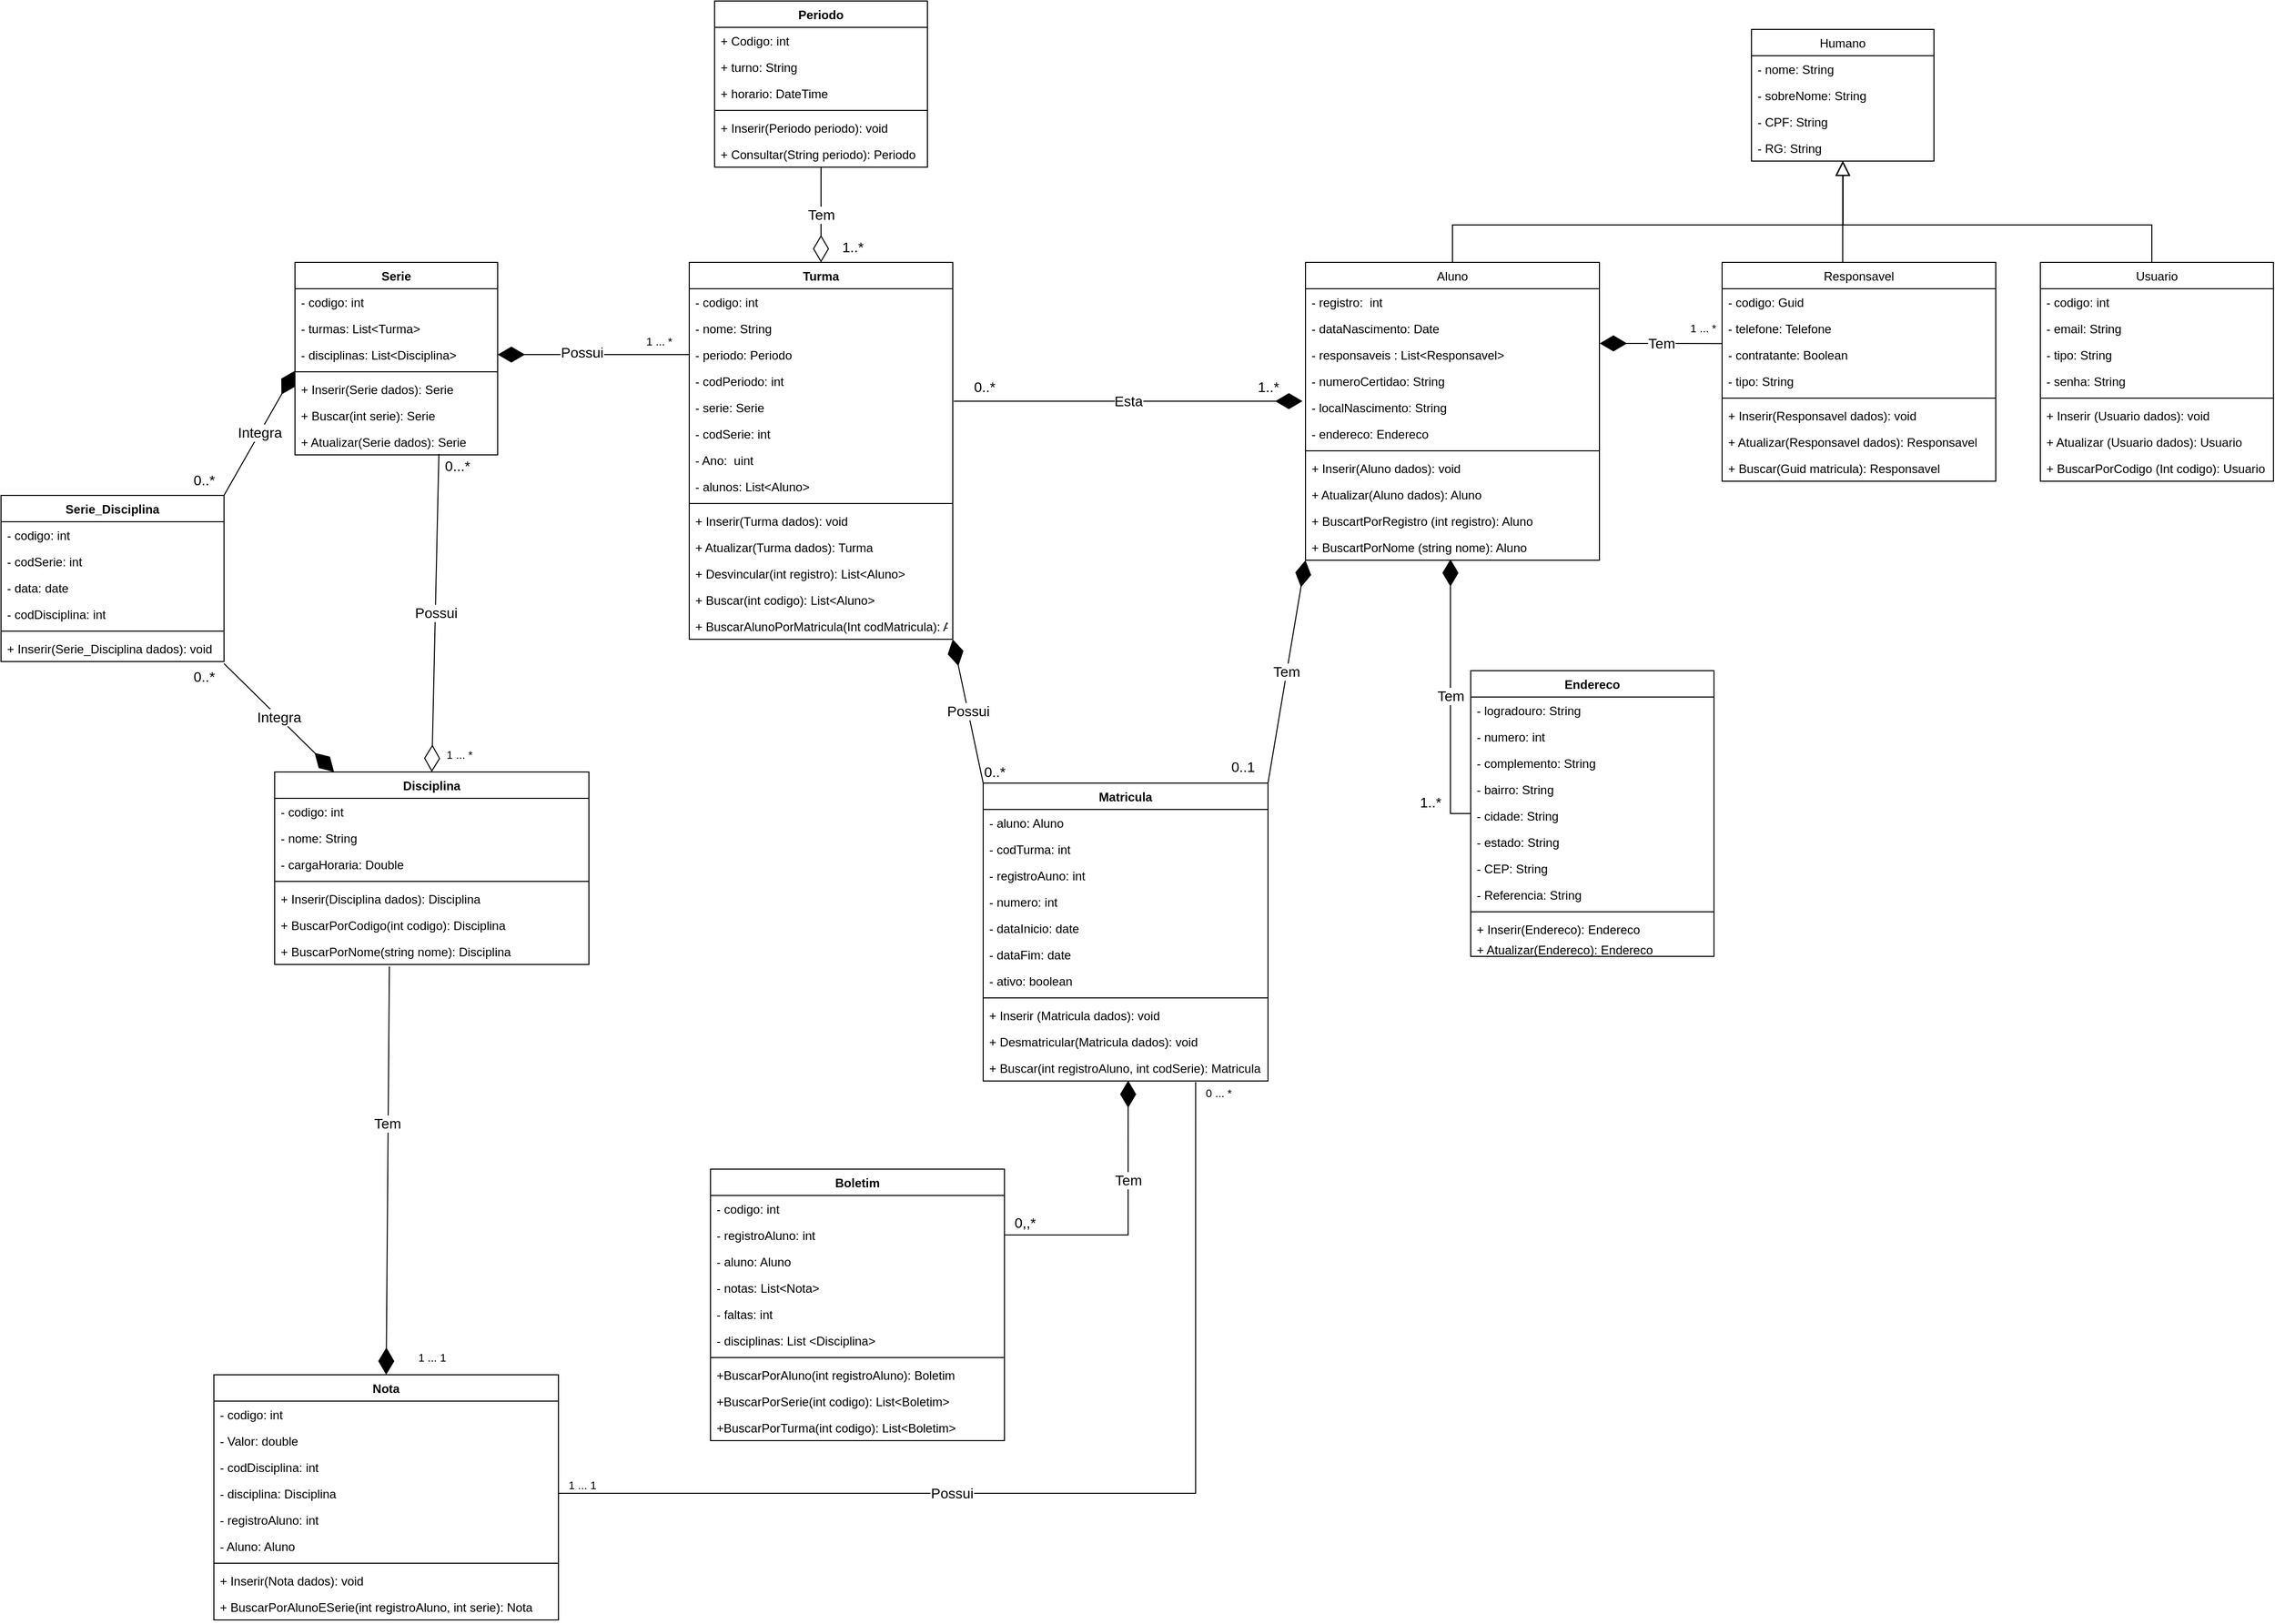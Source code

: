 <mxfile version="20.3.7" type="device"><diagram id="iAGap1rDJ2DINEUSH0aM" name="Página-1"><mxGraphModel dx="1102" dy="600" grid="1" gridSize="10" guides="1" tooltips="1" connect="1" arrows="1" fold="1" page="1" pageScale="1" pageWidth="2336" pageHeight="1654" math="0" shadow="0"><root><mxCell id="0"/><mxCell id="1" parent="0"/><mxCell id="8c27EUc509oaUh3fl_Q9-370" value="Humano" style="swimlane;fontStyle=0;childLayout=stackLayout;horizontal=1;startSize=26;fillColor=none;horizontalStack=0;resizeParent=1;resizeParentMax=0;resizeLast=0;collapsible=1;marginBottom=0;" parent="1" vertex="1"><mxGeometry x="1737" y="367" width="180" height="130" as="geometry"/></mxCell><mxCell id="8c27EUc509oaUh3fl_Q9-371" value="- nome: String" style="text;strokeColor=none;fillColor=none;align=left;verticalAlign=top;spacingLeft=4;spacingRight=4;overflow=hidden;rotatable=0;points=[[0,0.5],[1,0.5]];portConstraint=eastwest;" parent="8c27EUc509oaUh3fl_Q9-370" vertex="1"><mxGeometry y="26" width="180" height="26" as="geometry"/></mxCell><mxCell id="8c27EUc509oaUh3fl_Q9-372" value="- sobreNome: String" style="text;strokeColor=none;fillColor=none;align=left;verticalAlign=top;spacingLeft=4;spacingRight=4;overflow=hidden;rotatable=0;points=[[0,0.5],[1,0.5]];portConstraint=eastwest;" parent="8c27EUc509oaUh3fl_Q9-370" vertex="1"><mxGeometry y="52" width="180" height="26" as="geometry"/></mxCell><mxCell id="8c27EUc509oaUh3fl_Q9-373" value="- CPF: String&#xA;" style="text;strokeColor=none;fillColor=none;align=left;verticalAlign=top;spacingLeft=4;spacingRight=4;overflow=hidden;rotatable=0;points=[[0,0.5],[1,0.5]];portConstraint=eastwest;" parent="8c27EUc509oaUh3fl_Q9-370" vertex="1"><mxGeometry y="78" width="180" height="26" as="geometry"/></mxCell><mxCell id="8c27EUc509oaUh3fl_Q9-374" value="- RG: String" style="text;strokeColor=none;fillColor=none;align=left;verticalAlign=top;spacingLeft=4;spacingRight=4;overflow=hidden;rotatable=0;points=[[0,0.5],[1,0.5]];portConstraint=eastwest;" parent="8c27EUc509oaUh3fl_Q9-370" vertex="1"><mxGeometry y="104" width="180" height="26" as="geometry"/></mxCell><mxCell id="8c27EUc509oaUh3fl_Q9-375" style="edgeStyle=orthogonalEdgeStyle;rounded=0;orthogonalLoop=1;jettySize=auto;html=1;exitX=0.5;exitY=0;exitDx=0;exitDy=0;entryX=0.502;entryY=1;entryDx=0;entryDy=0;entryPerimeter=0;endArrow=block;endFill=0;endSize=12;" parent="1" source="8c27EUc509oaUh3fl_Q9-376" target="8c27EUc509oaUh3fl_Q9-374" edge="1"><mxGeometry relative="1" as="geometry"><Array as="points"><mxPoint x="2132" y="560"/><mxPoint x="1827" y="560"/></Array></mxGeometry></mxCell><mxCell id="8c27EUc509oaUh3fl_Q9-376" value="Usuario" style="swimlane;fontStyle=0;align=center;verticalAlign=top;childLayout=stackLayout;horizontal=1;startSize=26;horizontalStack=0;resizeParent=1;resizeParentMax=0;resizeLast=0;collapsible=1;marginBottom=0;" parent="1" vertex="1"><mxGeometry x="2022" y="597" width="230" height="216" as="geometry"/></mxCell><mxCell id="8c27EUc509oaUh3fl_Q9-377" value="- codigo: int" style="text;strokeColor=none;fillColor=none;align=left;verticalAlign=top;spacingLeft=4;spacingRight=4;overflow=hidden;rotatable=0;points=[[0,0.5],[1,0.5]];portConstraint=eastwest;" parent="8c27EUc509oaUh3fl_Q9-376" vertex="1"><mxGeometry y="26" width="230" height="26" as="geometry"/></mxCell><mxCell id="8c27EUc509oaUh3fl_Q9-378" value="- email: String" style="text;strokeColor=none;fillColor=none;align=left;verticalAlign=top;spacingLeft=4;spacingRight=4;overflow=hidden;rotatable=0;points=[[0,0.5],[1,0.5]];portConstraint=eastwest;" parent="8c27EUc509oaUh3fl_Q9-376" vertex="1"><mxGeometry y="52" width="230" height="26" as="geometry"/></mxCell><mxCell id="8c27EUc509oaUh3fl_Q9-379" value="- tipo: String" style="text;strokeColor=none;fillColor=none;align=left;verticalAlign=top;spacingLeft=4;spacingRight=4;overflow=hidden;rotatable=0;points=[[0,0.5],[1,0.5]];portConstraint=eastwest;" parent="8c27EUc509oaUh3fl_Q9-376" vertex="1"><mxGeometry y="78" width="230" height="26" as="geometry"/></mxCell><mxCell id="8c27EUc509oaUh3fl_Q9-380" value="- senha: String" style="text;strokeColor=none;fillColor=none;align=left;verticalAlign=top;spacingLeft=4;spacingRight=4;overflow=hidden;rotatable=0;points=[[0,0.5],[1,0.5]];portConstraint=eastwest;" parent="8c27EUc509oaUh3fl_Q9-376" vertex="1"><mxGeometry y="104" width="230" height="26" as="geometry"/></mxCell><mxCell id="8c27EUc509oaUh3fl_Q9-381" value="" style="line;strokeWidth=1;fillColor=none;align=left;verticalAlign=middle;spacingTop=-1;spacingLeft=3;spacingRight=3;rotatable=0;labelPosition=right;points=[];portConstraint=eastwest;strokeColor=inherit;" parent="8c27EUc509oaUh3fl_Q9-376" vertex="1"><mxGeometry y="130" width="230" height="8" as="geometry"/></mxCell><mxCell id="8c27EUc509oaUh3fl_Q9-382" value="+ Inserir (Usuario dados): void" style="text;strokeColor=none;fillColor=none;align=left;verticalAlign=top;spacingLeft=4;spacingRight=4;overflow=hidden;rotatable=0;points=[[0,0.5],[1,0.5]];portConstraint=eastwest;" parent="8c27EUc509oaUh3fl_Q9-376" vertex="1"><mxGeometry y="138" width="230" height="26" as="geometry"/></mxCell><mxCell id="8c27EUc509oaUh3fl_Q9-383" value="+ Atualizar (Usuario dados): Usuario" style="text;strokeColor=none;fillColor=none;align=left;verticalAlign=top;spacingLeft=4;spacingRight=4;overflow=hidden;rotatable=0;points=[[0,0.5],[1,0.5]];portConstraint=eastwest;" parent="8c27EUc509oaUh3fl_Q9-376" vertex="1"><mxGeometry y="164" width="230" height="26" as="geometry"/></mxCell><mxCell id="8c27EUc509oaUh3fl_Q9-384" value="+ BuscarPorCodigo (Int codigo): Usuario" style="text;strokeColor=none;fillColor=none;align=left;verticalAlign=top;spacingLeft=4;spacingRight=4;overflow=hidden;rotatable=0;points=[[0,0.5],[1,0.5]];portConstraint=eastwest;" parent="8c27EUc509oaUh3fl_Q9-376" vertex="1"><mxGeometry y="190" width="230" height="26" as="geometry"/></mxCell><mxCell id="8c27EUc509oaUh3fl_Q9-385" value="Tem" style="endArrow=diamondThin;endFill=1;endSize=24;html=1;rounded=0;jumpSize=13;entryX=1.001;entryY=0.075;entryDx=0;entryDy=0;entryPerimeter=0;exitX=-0.001;exitY=0.081;exitDx=0;exitDy=0;exitPerimeter=0;fontSize=14;" parent="1" source="8c27EUc509oaUh3fl_Q9-402" target="8c27EUc509oaUh3fl_Q9-391" edge="1"><mxGeometry width="160" relative="1" as="geometry"><mxPoint x="1687" y="680" as="sourcePoint"/><mxPoint x="1607" y="680" as="targetPoint"/></mxGeometry></mxCell><mxCell id="8c27EUc509oaUh3fl_Q9-386" value="1 ... *" style="edgeLabel;html=1;align=center;verticalAlign=middle;resizable=0;points=[];" parent="8c27EUc509oaUh3fl_Q9-385" vertex="1" connectable="0"><mxGeometry x="-0.461" y="-1" relative="1" as="geometry"><mxPoint x="14" y="-14" as="offset"/></mxGeometry></mxCell><mxCell id="8c27EUc509oaUh3fl_Q9-387" value="" style="group" parent="1" vertex="1" connectable="0"><mxGeometry x="1297" y="597" width="290" height="240" as="geometry"/></mxCell><mxCell id="8c27EUc509oaUh3fl_Q9-388" value="Aluno" style="swimlane;fontStyle=0;childLayout=stackLayout;horizontal=1;startSize=26;fillColor=none;horizontalStack=0;resizeParent=1;resizeParentMax=0;resizeLast=0;collapsible=1;marginBottom=0;" parent="8c27EUc509oaUh3fl_Q9-387" vertex="1"><mxGeometry width="290" height="294" as="geometry"/></mxCell><mxCell id="8c27EUc509oaUh3fl_Q9-389" value="- registro:  int" style="text;strokeColor=none;fillColor=none;align=left;verticalAlign=top;spacingLeft=4;spacingRight=4;overflow=hidden;rotatable=0;points=[[0,0.5],[1,0.5]];portConstraint=eastwest;" parent="8c27EUc509oaUh3fl_Q9-388" vertex="1"><mxGeometry y="26" width="290" height="26" as="geometry"/></mxCell><mxCell id="8c27EUc509oaUh3fl_Q9-390" value="- dataNascimento: Date" style="text;strokeColor=none;fillColor=none;align=left;verticalAlign=top;spacingLeft=4;spacingRight=4;overflow=hidden;rotatable=0;points=[[0,0.5],[1,0.5]];portConstraint=eastwest;" parent="8c27EUc509oaUh3fl_Q9-388" vertex="1"><mxGeometry y="52" width="290" height="26" as="geometry"/></mxCell><mxCell id="8c27EUc509oaUh3fl_Q9-391" value="- responsaveis : List&lt;Responsavel&gt;" style="text;strokeColor=none;fillColor=none;align=left;verticalAlign=top;spacingLeft=4;spacingRight=4;overflow=hidden;rotatable=0;points=[[0,0.5],[1,0.5]];portConstraint=eastwest;" parent="8c27EUc509oaUh3fl_Q9-388" vertex="1"><mxGeometry y="78" width="290" height="26" as="geometry"/></mxCell><mxCell id="8c27EUc509oaUh3fl_Q9-392" value="- numeroCertidao: String" style="text;strokeColor=none;fillColor=none;align=left;verticalAlign=top;spacingLeft=4;spacingRight=4;overflow=hidden;rotatable=0;points=[[0,0.5],[1,0.5]];portConstraint=eastwest;" parent="8c27EUc509oaUh3fl_Q9-388" vertex="1"><mxGeometry y="104" width="290" height="26" as="geometry"/></mxCell><mxCell id="8c27EUc509oaUh3fl_Q9-393" value="- localNascimento: String" style="text;strokeColor=none;fillColor=none;align=left;verticalAlign=top;spacingLeft=4;spacingRight=4;overflow=hidden;rotatable=0;points=[[0,0.5],[1,0.5]];portConstraint=eastwest;" parent="8c27EUc509oaUh3fl_Q9-388" vertex="1"><mxGeometry y="130" width="290" height="26" as="geometry"/></mxCell><mxCell id="8c27EUc509oaUh3fl_Q9-394" value="- endereco: Endereco" style="text;strokeColor=none;fillColor=none;align=left;verticalAlign=top;spacingLeft=4;spacingRight=4;overflow=hidden;rotatable=0;points=[[0,0.5],[1,0.5]];portConstraint=eastwest;" parent="8c27EUc509oaUh3fl_Q9-388" vertex="1"><mxGeometry y="156" width="290" height="26" as="geometry"/></mxCell><mxCell id="8c27EUc509oaUh3fl_Q9-500" value="" style="line;strokeWidth=1;fillColor=none;align=left;verticalAlign=middle;spacingTop=-1;spacingLeft=3;spacingRight=3;rotatable=0;labelPosition=right;points=[];portConstraint=eastwest;strokeColor=inherit;" parent="8c27EUc509oaUh3fl_Q9-388" vertex="1"><mxGeometry y="182" width="290" height="8" as="geometry"/></mxCell><mxCell id="8c27EUc509oaUh3fl_Q9-396" value="+ Inserir(Aluno dados): void" style="text;strokeColor=none;fillColor=none;align=left;verticalAlign=top;spacingLeft=4;spacingRight=4;overflow=hidden;rotatable=0;points=[[0,0.5],[1,0.5]];portConstraint=eastwest;" parent="8c27EUc509oaUh3fl_Q9-388" vertex="1"><mxGeometry y="190" width="290" height="26" as="geometry"/></mxCell><mxCell id="8c27EUc509oaUh3fl_Q9-499" value="+ Atualizar(Aluno dados): Aluno" style="text;strokeColor=none;fillColor=none;align=left;verticalAlign=top;spacingLeft=4;spacingRight=4;overflow=hidden;rotatable=0;points=[[0,0.5],[1,0.5]];portConstraint=eastwest;" parent="8c27EUc509oaUh3fl_Q9-388" vertex="1"><mxGeometry y="216" width="290" height="26" as="geometry"/></mxCell><mxCell id="8c27EUc509oaUh3fl_Q9-395" value="+ BuscartPorRegistro (int registro): Aluno" style="text;strokeColor=none;fillColor=none;align=left;verticalAlign=top;spacingLeft=4;spacingRight=4;overflow=hidden;rotatable=0;points=[[0,0.5],[1,0.5]];portConstraint=eastwest;" parent="8c27EUc509oaUh3fl_Q9-388" vertex="1"><mxGeometry y="242" width="290" height="26" as="geometry"/></mxCell><mxCell id="UG4TP2vyQkA0ej-WrVvb-13" value="+ BuscartPorNome (string nome): Aluno" style="text;strokeColor=none;fillColor=none;align=left;verticalAlign=top;spacingLeft=4;spacingRight=4;overflow=hidden;rotatable=0;points=[[0,0.5],[1,0.5]];portConstraint=eastwest;" parent="8c27EUc509oaUh3fl_Q9-388" vertex="1"><mxGeometry y="268" width="290" height="26" as="geometry"/></mxCell><mxCell id="8c27EUc509oaUh3fl_Q9-398" value="" style="group" parent="1" vertex="1" connectable="0"><mxGeometry x="1708" y="597" width="270" height="210" as="geometry"/></mxCell><mxCell id="8c27EUc509oaUh3fl_Q9-399" value="Responsavel" style="swimlane;fontStyle=0;childLayout=stackLayout;horizontal=1;startSize=26;fillColor=none;horizontalStack=0;resizeParent=1;resizeParentMax=0;resizeLast=0;collapsible=1;marginBottom=0;" parent="8c27EUc509oaUh3fl_Q9-398" vertex="1"><mxGeometry width="270" height="216" as="geometry"/></mxCell><mxCell id="8c27EUc509oaUh3fl_Q9-400" value="- codigo: Guid&#xA;" style="text;strokeColor=none;fillColor=none;align=left;verticalAlign=top;spacingLeft=4;spacingRight=4;overflow=hidden;rotatable=0;points=[[0,0.5],[1,0.5]];portConstraint=eastwest;" parent="8c27EUc509oaUh3fl_Q9-399" vertex="1"><mxGeometry y="26" width="270" height="26" as="geometry"/></mxCell><mxCell id="8c27EUc509oaUh3fl_Q9-401" value="- telefone: Telefone" style="text;strokeColor=none;fillColor=none;align=left;verticalAlign=top;spacingLeft=4;spacingRight=4;overflow=hidden;rotatable=0;points=[[0,0.5],[1,0.5]];portConstraint=eastwest;" parent="8c27EUc509oaUh3fl_Q9-399" vertex="1"><mxGeometry y="52" width="270" height="26" as="geometry"/></mxCell><mxCell id="8c27EUc509oaUh3fl_Q9-402" value="- contratante: Boolean" style="text;strokeColor=none;fillColor=none;align=left;verticalAlign=top;spacingLeft=4;spacingRight=4;overflow=hidden;rotatable=0;points=[[0,0.5],[1,0.5]];portConstraint=eastwest;" parent="8c27EUc509oaUh3fl_Q9-399" vertex="1"><mxGeometry y="78" width="270" height="26" as="geometry"/></mxCell><mxCell id="8c27EUc509oaUh3fl_Q9-403" value="- tipo: String" style="text;strokeColor=none;fillColor=none;align=left;verticalAlign=top;spacingLeft=4;spacingRight=4;overflow=hidden;rotatable=0;points=[[0,0.5],[1,0.5]];portConstraint=eastwest;" parent="8c27EUc509oaUh3fl_Q9-399" vertex="1"><mxGeometry y="104" width="270" height="26" as="geometry"/></mxCell><mxCell id="8c27EUc509oaUh3fl_Q9-515" value="" style="line;strokeWidth=1;fillColor=none;align=left;verticalAlign=middle;spacingTop=-1;spacingLeft=3;spacingRight=3;rotatable=0;labelPosition=right;points=[];portConstraint=eastwest;strokeColor=inherit;" parent="8c27EUc509oaUh3fl_Q9-399" vertex="1"><mxGeometry y="130" width="270" height="8" as="geometry"/></mxCell><mxCell id="8c27EUc509oaUh3fl_Q9-496" value="+ Inserir(Responsavel dados): void" style="text;strokeColor=none;fillColor=none;align=left;verticalAlign=top;spacingLeft=4;spacingRight=4;overflow=hidden;rotatable=0;points=[[0,0.5],[1,0.5]];portConstraint=eastwest;" parent="8c27EUc509oaUh3fl_Q9-399" vertex="1"><mxGeometry y="138" width="270" height="26" as="geometry"/></mxCell><mxCell id="8c27EUc509oaUh3fl_Q9-497" value="+ Atualizar(Responsavel dados): Responsavel" style="text;strokeColor=none;fillColor=none;align=left;verticalAlign=top;spacingLeft=4;spacingRight=4;overflow=hidden;rotatable=0;points=[[0,0.5],[1,0.5]];portConstraint=eastwest;" parent="8c27EUc509oaUh3fl_Q9-399" vertex="1"><mxGeometry y="164" width="270" height="26" as="geometry"/></mxCell><mxCell id="8c27EUc509oaUh3fl_Q9-498" value="+ Buscar(Guid matricula): Responsavel" style="text;strokeColor=none;fillColor=none;align=left;verticalAlign=top;spacingLeft=4;spacingRight=4;overflow=hidden;rotatable=0;points=[[0,0.5],[1,0.5]];portConstraint=eastwest;" parent="8c27EUc509oaUh3fl_Q9-399" vertex="1"><mxGeometry y="190" width="270" height="26" as="geometry"/></mxCell><mxCell id="8c27EUc509oaUh3fl_Q9-405" style="edgeStyle=orthogonalEdgeStyle;rounded=0;orthogonalLoop=1;jettySize=auto;html=1;exitX=0.5;exitY=0;exitDx=0;exitDy=0;entryX=0.5;entryY=1;entryDx=0;entryDy=0;entryPerimeter=0;endArrow=block;endFill=0;endSize=12;" parent="1" source="8c27EUc509oaUh3fl_Q9-388" target="8c27EUc509oaUh3fl_Q9-374" edge="1"><mxGeometry relative="1" as="geometry"><Array as="points"><mxPoint x="1442" y="560"/><mxPoint x="1827" y="560"/></Array></mxGeometry></mxCell><mxCell id="8c27EUc509oaUh3fl_Q9-406" style="edgeStyle=orthogonalEdgeStyle;rounded=0;orthogonalLoop=1;jettySize=auto;html=1;exitX=0.5;exitY=0;exitDx=0;exitDy=0;endArrow=block;endFill=0;endSize=12;" parent="1" source="8c27EUc509oaUh3fl_Q9-399" edge="1"><mxGeometry relative="1" as="geometry"><mxPoint x="1827" y="497" as="targetPoint"/><Array as="points"><mxPoint x="1827" y="597"/></Array></mxGeometry></mxCell><mxCell id="8c27EUc509oaUh3fl_Q9-501" value="Tem" style="edgeStyle=orthogonalEdgeStyle;rounded=0;orthogonalLoop=1;jettySize=auto;html=1;endArrow=diamondThin;endFill=1;endSize=24;fontSize=14;" parent="1" source="8c27EUc509oaUh3fl_Q9-407" edge="1"><mxGeometry relative="1" as="geometry"><mxPoint x="1440" y="890" as="targetPoint"/></mxGeometry></mxCell><mxCell id="8c27EUc509oaUh3fl_Q9-407" value="Endereco" style="swimlane;fontStyle=1;align=center;verticalAlign=top;childLayout=stackLayout;horizontal=1;startSize=26;horizontalStack=0;resizeParent=1;resizeParentMax=0;resizeLast=0;collapsible=1;marginBottom=0;" parent="1" vertex="1"><mxGeometry x="1460" y="1000" width="240" height="282" as="geometry"/></mxCell><mxCell id="8c27EUc509oaUh3fl_Q9-408" value="- logradouro: String&#xA;" style="text;strokeColor=none;fillColor=none;align=left;verticalAlign=top;spacingLeft=4;spacingRight=4;overflow=hidden;rotatable=0;points=[[0,0.5],[1,0.5]];portConstraint=eastwest;" parent="8c27EUc509oaUh3fl_Q9-407" vertex="1"><mxGeometry y="26" width="240" height="26" as="geometry"/></mxCell><mxCell id="8c27EUc509oaUh3fl_Q9-409" value="- numero: int&#xA;" style="text;strokeColor=none;fillColor=none;align=left;verticalAlign=top;spacingLeft=4;spacingRight=4;overflow=hidden;rotatable=0;points=[[0,0.5],[1,0.5]];portConstraint=eastwest;" parent="8c27EUc509oaUh3fl_Q9-407" vertex="1"><mxGeometry y="52" width="240" height="26" as="geometry"/></mxCell><mxCell id="8c27EUc509oaUh3fl_Q9-410" value="- complemento: String&#xA;" style="text;strokeColor=none;fillColor=none;align=left;verticalAlign=top;spacingLeft=4;spacingRight=4;overflow=hidden;rotatable=0;points=[[0,0.5],[1,0.5]];portConstraint=eastwest;" parent="8c27EUc509oaUh3fl_Q9-407" vertex="1"><mxGeometry y="78" width="240" height="26" as="geometry"/></mxCell><mxCell id="8c27EUc509oaUh3fl_Q9-411" value="- bairro: String&#xA;" style="text;strokeColor=none;fillColor=none;align=left;verticalAlign=top;spacingLeft=4;spacingRight=4;overflow=hidden;rotatable=0;points=[[0,0.5],[1,0.5]];portConstraint=eastwest;" parent="8c27EUc509oaUh3fl_Q9-407" vertex="1"><mxGeometry y="104" width="240" height="26" as="geometry"/></mxCell><mxCell id="8c27EUc509oaUh3fl_Q9-412" value="- cidade: String&#xA;" style="text;strokeColor=none;fillColor=none;align=left;verticalAlign=top;spacingLeft=4;spacingRight=4;overflow=hidden;rotatable=0;points=[[0,0.5],[1,0.5]];portConstraint=eastwest;" parent="8c27EUc509oaUh3fl_Q9-407" vertex="1"><mxGeometry y="130" width="240" height="26" as="geometry"/></mxCell><mxCell id="8c27EUc509oaUh3fl_Q9-413" value="- estado: String&#xA;" style="text;strokeColor=none;fillColor=none;align=left;verticalAlign=top;spacingLeft=4;spacingRight=4;overflow=hidden;rotatable=0;points=[[0,0.5],[1,0.5]];portConstraint=eastwest;" parent="8c27EUc509oaUh3fl_Q9-407" vertex="1"><mxGeometry y="156" width="240" height="26" as="geometry"/></mxCell><mxCell id="8c27EUc509oaUh3fl_Q9-414" value="- CEP: String&#xA;" style="text;strokeColor=none;fillColor=none;align=left;verticalAlign=top;spacingLeft=4;spacingRight=4;overflow=hidden;rotatable=0;points=[[0,0.5],[1,0.5]];portConstraint=eastwest;" parent="8c27EUc509oaUh3fl_Q9-407" vertex="1"><mxGeometry y="182" width="240" height="26" as="geometry"/></mxCell><mxCell id="8c27EUc509oaUh3fl_Q9-415" value="- Referencia: String&#xA;" style="text;strokeColor=none;fillColor=none;align=left;verticalAlign=top;spacingLeft=4;spacingRight=4;overflow=hidden;rotatable=0;points=[[0,0.5],[1,0.5]];portConstraint=eastwest;" parent="8c27EUc509oaUh3fl_Q9-407" vertex="1"><mxGeometry y="208" width="240" height="26" as="geometry"/></mxCell><mxCell id="8c27EUc509oaUh3fl_Q9-416" value="" style="line;strokeWidth=1;fillColor=none;align=left;verticalAlign=middle;spacingTop=-1;spacingLeft=3;spacingRight=3;rotatable=0;labelPosition=right;points=[];portConstraint=eastwest;strokeColor=inherit;" parent="8c27EUc509oaUh3fl_Q9-407" vertex="1"><mxGeometry y="234" width="240" height="8" as="geometry"/></mxCell><mxCell id="8c27EUc509oaUh3fl_Q9-417" value="+ Inserir(Endereco): Endereco" style="text;strokeColor=none;fillColor=none;align=left;verticalAlign=top;spacingLeft=4;spacingRight=4;overflow=hidden;rotatable=0;points=[[0,0.5],[1,0.5]];portConstraint=eastwest;" parent="8c27EUc509oaUh3fl_Q9-407" vertex="1"><mxGeometry y="242" width="240" height="20" as="geometry"/></mxCell><mxCell id="8c27EUc509oaUh3fl_Q9-418" value="+ Atualizar(Endereco): Endereco" style="text;strokeColor=none;fillColor=none;align=left;verticalAlign=top;spacingLeft=4;spacingRight=4;overflow=hidden;rotatable=0;points=[[0,0.5],[1,0.5]];portConstraint=eastwest;" parent="8c27EUc509oaUh3fl_Q9-407" vertex="1"><mxGeometry y="262" width="240" height="20" as="geometry"/></mxCell><mxCell id="8c27EUc509oaUh3fl_Q9-420" value="Serie" style="swimlane;fontStyle=1;align=center;verticalAlign=top;childLayout=stackLayout;horizontal=1;startSize=26;horizontalStack=0;resizeParent=1;resizeParentMax=0;resizeLast=0;collapsible=1;marginBottom=0;" parent="1" vertex="1"><mxGeometry x="300" y="597" width="200" height="190" as="geometry"/></mxCell><mxCell id="8c27EUc509oaUh3fl_Q9-421" value="- codigo: int&#xA;" style="text;strokeColor=none;fillColor=none;align=left;verticalAlign=top;spacingLeft=4;spacingRight=4;overflow=hidden;rotatable=0;points=[[0,0.5],[1,0.5]];portConstraint=eastwest;" parent="8c27EUc509oaUh3fl_Q9-420" vertex="1"><mxGeometry y="26" width="200" height="26" as="geometry"/></mxCell><mxCell id="8c27EUc509oaUh3fl_Q9-422" value="- turmas: List&lt;Turma&gt;&#xA;" style="text;strokeColor=none;fillColor=none;align=left;verticalAlign=top;spacingLeft=4;spacingRight=4;overflow=hidden;rotatable=0;points=[[0,0.5],[1,0.5]];portConstraint=eastwest;" parent="8c27EUc509oaUh3fl_Q9-420" vertex="1"><mxGeometry y="52" width="200" height="26" as="geometry"/></mxCell><mxCell id="8c27EUc509oaUh3fl_Q9-423" value="- disciplinas: List&lt;Disciplina&gt;&#xA;" style="text;strokeColor=none;fillColor=none;align=left;verticalAlign=top;spacingLeft=4;spacingRight=4;overflow=hidden;rotatable=0;points=[[0,0.5],[1,0.5]];portConstraint=eastwest;" parent="8c27EUc509oaUh3fl_Q9-420" vertex="1"><mxGeometry y="78" width="200" height="26" as="geometry"/></mxCell><mxCell id="8c27EUc509oaUh3fl_Q9-424" value="" style="line;strokeWidth=1;fillColor=none;align=left;verticalAlign=middle;spacingTop=-1;spacingLeft=3;spacingRight=3;rotatable=0;labelPosition=right;points=[];portConstraint=eastwest;strokeColor=inherit;" parent="8c27EUc509oaUh3fl_Q9-420" vertex="1"><mxGeometry y="104" width="200" height="8" as="geometry"/></mxCell><mxCell id="8c27EUc509oaUh3fl_Q9-425" value="+ Inserir(Serie dados): Serie" style="text;strokeColor=none;fillColor=none;align=left;verticalAlign=top;spacingLeft=4;spacingRight=4;overflow=hidden;rotatable=0;points=[[0,0.5],[1,0.5]];portConstraint=eastwest;" parent="8c27EUc509oaUh3fl_Q9-420" vertex="1"><mxGeometry y="112" width="200" height="26" as="geometry"/></mxCell><mxCell id="8c27EUc509oaUh3fl_Q9-426" value="+ Buscar(int serie): Serie" style="text;strokeColor=none;fillColor=none;align=left;verticalAlign=top;spacingLeft=4;spacingRight=4;overflow=hidden;rotatable=0;points=[[0,0.5],[1,0.5]];portConstraint=eastwest;" parent="8c27EUc509oaUh3fl_Q9-420" vertex="1"><mxGeometry y="138" width="200" height="26" as="geometry"/></mxCell><mxCell id="8c27EUc509oaUh3fl_Q9-427" value="+ Atualizar(Serie dados): Serie" style="text;strokeColor=none;fillColor=none;align=left;verticalAlign=top;spacingLeft=4;spacingRight=4;overflow=hidden;rotatable=0;points=[[0,0.5],[1,0.5]];portConstraint=eastwest;" parent="8c27EUc509oaUh3fl_Q9-420" vertex="1"><mxGeometry y="164" width="200" height="26" as="geometry"/></mxCell><mxCell id="8c27EUc509oaUh3fl_Q9-433" value="Turma" style="swimlane;fontStyle=1;align=center;verticalAlign=top;childLayout=stackLayout;horizontal=1;startSize=26;horizontalStack=0;resizeParent=1;resizeParentMax=0;resizeLast=0;collapsible=1;marginBottom=0;" parent="1" vertex="1"><mxGeometry x="689" y="597" width="260" height="372" as="geometry"/></mxCell><mxCell id="8c27EUc509oaUh3fl_Q9-434" value="- codigo: int" style="text;strokeColor=none;fillColor=none;align=left;verticalAlign=top;spacingLeft=4;spacingRight=4;overflow=hidden;rotatable=0;points=[[0,0.5],[1,0.5]];portConstraint=eastwest;" parent="8c27EUc509oaUh3fl_Q9-433" vertex="1"><mxGeometry y="26" width="260" height="26" as="geometry"/></mxCell><mxCell id="8c27EUc509oaUh3fl_Q9-435" value="- nome: String" style="text;strokeColor=none;fillColor=none;align=left;verticalAlign=top;spacingLeft=4;spacingRight=4;overflow=hidden;rotatable=0;points=[[0,0.5],[1,0.5]];portConstraint=eastwest;" parent="8c27EUc509oaUh3fl_Q9-433" vertex="1"><mxGeometry y="52" width="260" height="26" as="geometry"/></mxCell><mxCell id="8c27EUc509oaUh3fl_Q9-436" value="- periodo: Periodo" style="text;strokeColor=none;fillColor=none;align=left;verticalAlign=top;spacingLeft=4;spacingRight=4;overflow=hidden;rotatable=0;points=[[0,0.5],[1,0.5]];portConstraint=eastwest;" parent="8c27EUc509oaUh3fl_Q9-433" vertex="1"><mxGeometry y="78" width="260" height="26" as="geometry"/></mxCell><mxCell id="Z_rt5wKr00oqAwm7GQoM-1" value="- codPeriodo: int" style="text;strokeColor=none;fillColor=none;align=left;verticalAlign=top;spacingLeft=4;spacingRight=4;overflow=hidden;rotatable=0;points=[[0,0.5],[1,0.5]];portConstraint=eastwest;" parent="8c27EUc509oaUh3fl_Q9-433" vertex="1"><mxGeometry y="104" width="260" height="26" as="geometry"/></mxCell><mxCell id="8c27EUc509oaUh3fl_Q9-437" value="- serie: Serie" style="text;strokeColor=none;fillColor=none;align=left;verticalAlign=top;spacingLeft=4;spacingRight=4;overflow=hidden;rotatable=0;points=[[0,0.5],[1,0.5]];portConstraint=eastwest;" parent="8c27EUc509oaUh3fl_Q9-433" vertex="1"><mxGeometry y="130" width="260" height="26" as="geometry"/></mxCell><mxCell id="Z_rt5wKr00oqAwm7GQoM-2" value="- codSerie: int" style="text;strokeColor=none;fillColor=none;align=left;verticalAlign=top;spacingLeft=4;spacingRight=4;overflow=hidden;rotatable=0;points=[[0,0.5],[1,0.5]];portConstraint=eastwest;" parent="8c27EUc509oaUh3fl_Q9-433" vertex="1"><mxGeometry y="156" width="260" height="26" as="geometry"/></mxCell><mxCell id="8c27EUc509oaUh3fl_Q9-438" value="- Ano:  uint" style="text;strokeColor=none;fillColor=none;align=left;verticalAlign=top;spacingLeft=4;spacingRight=4;overflow=hidden;rotatable=0;points=[[0,0.5],[1,0.5]];portConstraint=eastwest;" parent="8c27EUc509oaUh3fl_Q9-433" vertex="1"><mxGeometry y="182" width="260" height="26" as="geometry"/></mxCell><mxCell id="8c27EUc509oaUh3fl_Q9-439" value="- alunos: List&lt;Aluno&gt;" style="text;strokeColor=none;fillColor=none;align=left;verticalAlign=top;spacingLeft=4;spacingRight=4;overflow=hidden;rotatable=0;points=[[0,0.5],[1,0.5]];portConstraint=eastwest;" parent="8c27EUc509oaUh3fl_Q9-433" vertex="1"><mxGeometry y="208" width="260" height="26" as="geometry"/></mxCell><mxCell id="8c27EUc509oaUh3fl_Q9-440" value="" style="line;strokeWidth=1;fillColor=none;align=left;verticalAlign=middle;spacingTop=-1;spacingLeft=3;spacingRight=3;rotatable=0;labelPosition=right;points=[];portConstraint=eastwest;strokeColor=inherit;" parent="8c27EUc509oaUh3fl_Q9-433" vertex="1"><mxGeometry y="234" width="260" height="8" as="geometry"/></mxCell><mxCell id="8c27EUc509oaUh3fl_Q9-441" value="+ Inserir(Turma dados): void" style="text;strokeColor=none;fillColor=none;align=left;verticalAlign=top;spacingLeft=4;spacingRight=4;overflow=hidden;rotatable=0;points=[[0,0.5],[1,0.5]];portConstraint=eastwest;" parent="8c27EUc509oaUh3fl_Q9-433" vertex="1"><mxGeometry y="242" width="260" height="26" as="geometry"/></mxCell><mxCell id="8c27EUc509oaUh3fl_Q9-442" value="+ Atualizar(Turma dados): Turma&#xA;" style="text;strokeColor=none;fillColor=none;align=left;verticalAlign=top;spacingLeft=4;spacingRight=4;overflow=hidden;rotatable=0;points=[[0,0.5],[1,0.5]];portConstraint=eastwest;" parent="8c27EUc509oaUh3fl_Q9-433" vertex="1"><mxGeometry y="268" width="260" height="26" as="geometry"/></mxCell><mxCell id="8c27EUc509oaUh3fl_Q9-445" value="+ Desvincular(int registro): List&lt;Aluno&gt;&#xA;" style="text;strokeColor=none;fillColor=none;align=left;verticalAlign=top;spacingLeft=4;spacingRight=4;overflow=hidden;rotatable=0;points=[[0,0.5],[1,0.5]];portConstraint=eastwest;" parent="8c27EUc509oaUh3fl_Q9-433" vertex="1"><mxGeometry y="294" width="260" height="26" as="geometry"/></mxCell><mxCell id="8c27EUc509oaUh3fl_Q9-444" value="+ Buscar(int codigo): List&lt;Aluno&gt;&#xA;" style="text;strokeColor=none;fillColor=none;align=left;verticalAlign=top;spacingLeft=4;spacingRight=4;overflow=hidden;rotatable=0;points=[[0,0.5],[1,0.5]];portConstraint=eastwest;" parent="8c27EUc509oaUh3fl_Q9-433" vertex="1"><mxGeometry y="320" width="260" height="26" as="geometry"/></mxCell><mxCell id="8c27EUc509oaUh3fl_Q9-443" value="+ BuscarAlunoPorMatricula(Int codMatricula): Aluno&#xA;" style="text;strokeColor=none;fillColor=none;align=left;verticalAlign=top;spacingLeft=4;spacingRight=4;overflow=hidden;rotatable=0;points=[[0,0.5],[1,0.5]];portConstraint=eastwest;" parent="8c27EUc509oaUh3fl_Q9-433" vertex="1"><mxGeometry y="346" width="260" height="26" as="geometry"/></mxCell><mxCell id="8c27EUc509oaUh3fl_Q9-447" value="Matricula" style="swimlane;fontStyle=1;align=center;verticalAlign=top;childLayout=stackLayout;horizontal=1;startSize=26;horizontalStack=0;resizeParent=1;resizeParentMax=0;resizeLast=0;collapsible=1;marginBottom=0;" parent="1" vertex="1"><mxGeometry x="979" y="1111" width="281" height="294" as="geometry"/></mxCell><mxCell id="Z_rt5wKr00oqAwm7GQoM-3" value="- aluno: Aluno" style="text;strokeColor=none;fillColor=none;align=left;verticalAlign=top;spacingLeft=4;spacingRight=4;overflow=hidden;rotatable=0;points=[[0,0.5],[1,0.5]];portConstraint=eastwest;" parent="8c27EUc509oaUh3fl_Q9-447" vertex="1"><mxGeometry y="26" width="281" height="26" as="geometry"/></mxCell><mxCell id="8c27EUc509oaUh3fl_Q9-448" value="- codTurma: int" style="text;strokeColor=none;fillColor=none;align=left;verticalAlign=top;spacingLeft=4;spacingRight=4;overflow=hidden;rotatable=0;points=[[0,0.5],[1,0.5]];portConstraint=eastwest;" parent="8c27EUc509oaUh3fl_Q9-447" vertex="1"><mxGeometry y="52" width="281" height="26" as="geometry"/></mxCell><mxCell id="8c27EUc509oaUh3fl_Q9-449" value="- registroAuno: int" style="text;strokeColor=none;fillColor=none;align=left;verticalAlign=top;spacingLeft=4;spacingRight=4;overflow=hidden;rotatable=0;points=[[0,0.5],[1,0.5]];portConstraint=eastwest;" parent="8c27EUc509oaUh3fl_Q9-447" vertex="1"><mxGeometry y="78" width="281" height="26" as="geometry"/></mxCell><mxCell id="8c27EUc509oaUh3fl_Q9-450" value="- numero: int" style="text;strokeColor=none;fillColor=none;align=left;verticalAlign=top;spacingLeft=4;spacingRight=4;overflow=hidden;rotatable=0;points=[[0,0.5],[1,0.5]];portConstraint=eastwest;" parent="8c27EUc509oaUh3fl_Q9-447" vertex="1"><mxGeometry y="104" width="281" height="26" as="geometry"/></mxCell><mxCell id="8c27EUc509oaUh3fl_Q9-451" value="- dataInicio: date" style="text;strokeColor=none;fillColor=none;align=left;verticalAlign=top;spacingLeft=4;spacingRight=4;overflow=hidden;rotatable=0;points=[[0,0.5],[1,0.5]];portConstraint=eastwest;" parent="8c27EUc509oaUh3fl_Q9-447" vertex="1"><mxGeometry y="130" width="281" height="26" as="geometry"/></mxCell><mxCell id="8c27EUc509oaUh3fl_Q9-452" value="- dataFim: date" style="text;strokeColor=none;fillColor=none;align=left;verticalAlign=top;spacingLeft=4;spacingRight=4;overflow=hidden;rotatable=0;points=[[0,0.5],[1,0.5]];portConstraint=eastwest;" parent="8c27EUc509oaUh3fl_Q9-447" vertex="1"><mxGeometry y="156" width="281" height="26" as="geometry"/></mxCell><mxCell id="8c27EUc509oaUh3fl_Q9-453" value="- ativo: boolean" style="text;strokeColor=none;fillColor=none;align=left;verticalAlign=top;spacingLeft=4;spacingRight=4;overflow=hidden;rotatable=0;points=[[0,0.5],[1,0.5]];portConstraint=eastwest;" parent="8c27EUc509oaUh3fl_Q9-447" vertex="1"><mxGeometry y="182" width="281" height="26" as="geometry"/></mxCell><mxCell id="8c27EUc509oaUh3fl_Q9-454" value="" style="line;strokeWidth=1;fillColor=none;align=left;verticalAlign=middle;spacingTop=-1;spacingLeft=3;spacingRight=3;rotatable=0;labelPosition=right;points=[];portConstraint=eastwest;strokeColor=inherit;" parent="8c27EUc509oaUh3fl_Q9-447" vertex="1"><mxGeometry y="208" width="281" height="8" as="geometry"/></mxCell><mxCell id="8c27EUc509oaUh3fl_Q9-455" value="+ Inserir (Matricula dados): void" style="text;strokeColor=none;fillColor=none;align=left;verticalAlign=top;spacingLeft=4;spacingRight=4;overflow=hidden;rotatable=0;points=[[0,0.5],[1,0.5]];portConstraint=eastwest;" parent="8c27EUc509oaUh3fl_Q9-447" vertex="1"><mxGeometry y="216" width="281" height="26" as="geometry"/></mxCell><mxCell id="8c27EUc509oaUh3fl_Q9-456" value="+ Desmatricular(Matricula dados): void" style="text;strokeColor=none;fillColor=none;align=left;verticalAlign=top;spacingLeft=4;spacingRight=4;overflow=hidden;rotatable=0;points=[[0,0.5],[1,0.5]];portConstraint=eastwest;" parent="8c27EUc509oaUh3fl_Q9-447" vertex="1"><mxGeometry y="242" width="281" height="26" as="geometry"/></mxCell><mxCell id="8c27EUc509oaUh3fl_Q9-457" value="+ Buscar(int registroAluno, int codSerie): Matricula" style="text;strokeColor=none;fillColor=none;align=left;verticalAlign=top;spacingLeft=4;spacingRight=4;overflow=hidden;rotatable=0;points=[[0,0.5],[1,0.5]];portConstraint=eastwest;" parent="8c27EUc509oaUh3fl_Q9-447" vertex="1"><mxGeometry y="268" width="281" height="26" as="geometry"/></mxCell><mxCell id="8c27EUc509oaUh3fl_Q9-458" value="Disciplina" style="swimlane;fontStyle=1;align=center;verticalAlign=top;childLayout=stackLayout;horizontal=1;startSize=26;horizontalStack=0;resizeParent=1;resizeParentMax=0;resizeLast=0;collapsible=1;marginBottom=0;" parent="1" vertex="1"><mxGeometry x="280" y="1100" width="310" height="190" as="geometry"/></mxCell><mxCell id="8c27EUc509oaUh3fl_Q9-459" value="- codigo: int" style="text;strokeColor=none;fillColor=none;align=left;verticalAlign=top;spacingLeft=4;spacingRight=4;overflow=hidden;rotatable=0;points=[[0,0.5],[1,0.5]];portConstraint=eastwest;" parent="8c27EUc509oaUh3fl_Q9-458" vertex="1"><mxGeometry y="26" width="310" height="26" as="geometry"/></mxCell><mxCell id="8c27EUc509oaUh3fl_Q9-460" value="- nome: String " style="text;strokeColor=none;fillColor=none;align=left;verticalAlign=top;spacingLeft=4;spacingRight=4;overflow=hidden;rotatable=0;points=[[0,0.5],[1,0.5]];portConstraint=eastwest;" parent="8c27EUc509oaUh3fl_Q9-458" vertex="1"><mxGeometry y="52" width="310" height="26" as="geometry"/></mxCell><mxCell id="8c27EUc509oaUh3fl_Q9-461" value="- cargaHoraria: Double" style="text;strokeColor=none;fillColor=none;align=left;verticalAlign=top;spacingLeft=4;spacingRight=4;overflow=hidden;rotatable=0;points=[[0,0.5],[1,0.5]];portConstraint=eastwest;" parent="8c27EUc509oaUh3fl_Q9-458" vertex="1"><mxGeometry y="78" width="310" height="26" as="geometry"/></mxCell><mxCell id="8c27EUc509oaUh3fl_Q9-462" value="" style="line;strokeWidth=1;fillColor=none;align=left;verticalAlign=middle;spacingTop=-1;spacingLeft=3;spacingRight=3;rotatable=0;labelPosition=right;points=[];portConstraint=eastwest;strokeColor=inherit;" parent="8c27EUc509oaUh3fl_Q9-458" vertex="1"><mxGeometry y="104" width="310" height="8" as="geometry"/></mxCell><mxCell id="8c27EUc509oaUh3fl_Q9-463" value="+ Inserir(Disciplina dados): Disciplina" style="text;strokeColor=none;fillColor=none;align=left;verticalAlign=top;spacingLeft=4;spacingRight=4;overflow=hidden;rotatable=0;points=[[0,0.5],[1,0.5]];portConstraint=eastwest;" parent="8c27EUc509oaUh3fl_Q9-458" vertex="1"><mxGeometry y="112" width="310" height="26" as="geometry"/></mxCell><mxCell id="8c27EUc509oaUh3fl_Q9-464" value="+ BuscarPorCodigo(int codigo): Disciplina" style="text;strokeColor=none;fillColor=none;align=left;verticalAlign=top;spacingLeft=4;spacingRight=4;overflow=hidden;rotatable=0;points=[[0,0.5],[1,0.5]];portConstraint=eastwest;" parent="8c27EUc509oaUh3fl_Q9-458" vertex="1"><mxGeometry y="138" width="310" height="26" as="geometry"/></mxCell><mxCell id="8c27EUc509oaUh3fl_Q9-465" value="+ BuscarPorNome(string nome): Disciplina" style="text;strokeColor=none;fillColor=none;align=left;verticalAlign=top;spacingLeft=4;spacingRight=4;overflow=hidden;rotatable=0;points=[[0,0.5],[1,0.5]];portConstraint=eastwest;" parent="8c27EUc509oaUh3fl_Q9-458" vertex="1"><mxGeometry y="164" width="310" height="26" as="geometry"/></mxCell><mxCell id="8c27EUc509oaUh3fl_Q9-470" value="Boletim" style="swimlane;fontStyle=1;align=center;verticalAlign=top;childLayout=stackLayout;horizontal=1;startSize=26;horizontalStack=0;resizeParent=1;resizeParentMax=0;resizeLast=0;collapsible=1;marginBottom=0;" parent="1" vertex="1"><mxGeometry x="710" y="1492" width="290" height="268" as="geometry"/></mxCell><mxCell id="8c27EUc509oaUh3fl_Q9-471" value="- codigo: int" style="text;strokeColor=none;fillColor=none;align=left;verticalAlign=top;spacingLeft=4;spacingRight=4;overflow=hidden;rotatable=0;points=[[0,0.5],[1,0.5]];portConstraint=eastwest;" parent="8c27EUc509oaUh3fl_Q9-470" vertex="1"><mxGeometry y="26" width="290" height="26" as="geometry"/></mxCell><mxCell id="8c27EUc509oaUh3fl_Q9-472" value="- registroAluno: int" style="text;strokeColor=none;fillColor=none;align=left;verticalAlign=top;spacingLeft=4;spacingRight=4;overflow=hidden;rotatable=0;points=[[0,0.5],[1,0.5]];portConstraint=eastwest;" parent="8c27EUc509oaUh3fl_Q9-470" vertex="1"><mxGeometry y="52" width="290" height="26" as="geometry"/></mxCell><mxCell id="8c27EUc509oaUh3fl_Q9-473" value="- aluno: Aluno" style="text;strokeColor=none;fillColor=none;align=left;verticalAlign=top;spacingLeft=4;spacingRight=4;overflow=hidden;rotatable=0;points=[[0,0.5],[1,0.5]];portConstraint=eastwest;" parent="8c27EUc509oaUh3fl_Q9-470" vertex="1"><mxGeometry y="78" width="290" height="26" as="geometry"/></mxCell><mxCell id="8c27EUc509oaUh3fl_Q9-474" value="- notas: List&lt;Nota&gt;" style="text;strokeColor=none;fillColor=none;align=left;verticalAlign=top;spacingLeft=4;spacingRight=4;overflow=hidden;rotatable=0;points=[[0,0.5],[1,0.5]];portConstraint=eastwest;" parent="8c27EUc509oaUh3fl_Q9-470" vertex="1"><mxGeometry y="104" width="290" height="26" as="geometry"/></mxCell><mxCell id="8c27EUc509oaUh3fl_Q9-475" value="- faltas: int" style="text;strokeColor=none;fillColor=none;align=left;verticalAlign=top;spacingLeft=4;spacingRight=4;overflow=hidden;rotatable=0;points=[[0,0.5],[1,0.5]];portConstraint=eastwest;" parent="8c27EUc509oaUh3fl_Q9-470" vertex="1"><mxGeometry y="130" width="290" height="26" as="geometry"/></mxCell><mxCell id="8c27EUc509oaUh3fl_Q9-476" value="- disciplinas: List &lt;Disciplina&gt;" style="text;strokeColor=none;fillColor=none;align=left;verticalAlign=top;spacingLeft=4;spacingRight=4;overflow=hidden;rotatable=0;points=[[0,0.5],[1,0.5]];portConstraint=eastwest;" parent="8c27EUc509oaUh3fl_Q9-470" vertex="1"><mxGeometry y="156" width="290" height="26" as="geometry"/></mxCell><mxCell id="8c27EUc509oaUh3fl_Q9-477" value="" style="line;strokeWidth=1;fillColor=none;align=left;verticalAlign=middle;spacingTop=-1;spacingLeft=3;spacingRight=3;rotatable=0;labelPosition=right;points=[];portConstraint=eastwest;strokeColor=inherit;" parent="8c27EUc509oaUh3fl_Q9-470" vertex="1"><mxGeometry y="182" width="290" height="8" as="geometry"/></mxCell><mxCell id="8c27EUc509oaUh3fl_Q9-478" value="+BuscarPorAluno(int registroAluno): Boletim" style="text;strokeColor=none;fillColor=none;align=left;verticalAlign=top;spacingLeft=4;spacingRight=4;overflow=hidden;rotatable=0;points=[[0,0.5],[1,0.5]];portConstraint=eastwest;" parent="8c27EUc509oaUh3fl_Q9-470" vertex="1"><mxGeometry y="190" width="290" height="26" as="geometry"/></mxCell><mxCell id="8c27EUc509oaUh3fl_Q9-479" value="+BuscarPorSerie(int codigo): List&lt;Boletim&gt;" style="text;strokeColor=none;fillColor=none;align=left;verticalAlign=top;spacingLeft=4;spacingRight=4;overflow=hidden;rotatable=0;points=[[0,0.5],[1,0.5]];portConstraint=eastwest;" parent="8c27EUc509oaUh3fl_Q9-470" vertex="1"><mxGeometry y="216" width="290" height="26" as="geometry"/></mxCell><mxCell id="8c27EUc509oaUh3fl_Q9-480" value="+BuscarPorTurma(int codigo): List&lt;Boletim&gt;" style="text;strokeColor=none;fillColor=none;align=left;verticalAlign=top;spacingLeft=4;spacingRight=4;overflow=hidden;rotatable=0;points=[[0,0.5],[1,0.5]];portConstraint=eastwest;" parent="8c27EUc509oaUh3fl_Q9-470" vertex="1"><mxGeometry y="242" width="290" height="26" as="geometry"/></mxCell><mxCell id="8c27EUc509oaUh3fl_Q9-482" value="Serie_Disciplina" style="swimlane;fontStyle=1;align=center;verticalAlign=top;childLayout=stackLayout;horizontal=1;startSize=26;horizontalStack=0;resizeParent=1;resizeParentMax=0;resizeLast=0;collapsible=1;marginBottom=0;" parent="1" vertex="1"><mxGeometry x="10" y="827" width="220" height="164" as="geometry"/></mxCell><mxCell id="8c27EUc509oaUh3fl_Q9-483" value="- codigo: int" style="text;strokeColor=none;fillColor=none;align=left;verticalAlign=top;spacingLeft=4;spacingRight=4;overflow=hidden;rotatable=0;points=[[0,0.5],[1,0.5]];portConstraint=eastwest;" parent="8c27EUc509oaUh3fl_Q9-482" vertex="1"><mxGeometry y="26" width="220" height="26" as="geometry"/></mxCell><mxCell id="8c27EUc509oaUh3fl_Q9-484" value="- codSerie: int" style="text;strokeColor=none;fillColor=none;align=left;verticalAlign=top;spacingLeft=4;spacingRight=4;overflow=hidden;rotatable=0;points=[[0,0.5],[1,0.5]];portConstraint=eastwest;" parent="8c27EUc509oaUh3fl_Q9-482" vertex="1"><mxGeometry y="52" width="220" height="26" as="geometry"/></mxCell><mxCell id="8c27EUc509oaUh3fl_Q9-485" value="- data: date" style="text;strokeColor=none;fillColor=none;align=left;verticalAlign=top;spacingLeft=4;spacingRight=4;overflow=hidden;rotatable=0;points=[[0,0.5],[1,0.5]];portConstraint=eastwest;" parent="8c27EUc509oaUh3fl_Q9-482" vertex="1"><mxGeometry y="78" width="220" height="26" as="geometry"/></mxCell><mxCell id="8c27EUc509oaUh3fl_Q9-486" value="- codDisciplina: int" style="text;strokeColor=none;fillColor=none;align=left;verticalAlign=top;spacingLeft=4;spacingRight=4;overflow=hidden;rotatable=0;points=[[0,0.5],[1,0.5]];portConstraint=eastwest;" parent="8c27EUc509oaUh3fl_Q9-482" vertex="1"><mxGeometry y="104" width="220" height="26" as="geometry"/></mxCell><mxCell id="8c27EUc509oaUh3fl_Q9-487" value="" style="line;strokeWidth=1;fillColor=none;align=left;verticalAlign=middle;spacingTop=-1;spacingLeft=3;spacingRight=3;rotatable=0;labelPosition=right;points=[];portConstraint=eastwest;strokeColor=inherit;" parent="8c27EUc509oaUh3fl_Q9-482" vertex="1"><mxGeometry y="130" width="220" height="8" as="geometry"/></mxCell><mxCell id="8c27EUc509oaUh3fl_Q9-488" value="+ Inserir(Serie_Disciplina dados): void" style="text;strokeColor=none;fillColor=none;align=left;verticalAlign=top;spacingLeft=4;spacingRight=4;overflow=hidden;rotatable=0;points=[[0,0.5],[1,0.5]];portConstraint=eastwest;" parent="8c27EUc509oaUh3fl_Q9-482" vertex="1"><mxGeometry y="138" width="220" height="26" as="geometry"/></mxCell><mxCell id="8c27EUc509oaUh3fl_Q9-505" value="Tem" style="edgeStyle=orthogonalEdgeStyle;rounded=0;orthogonalLoop=1;jettySize=auto;html=1;entryX=0.5;entryY=0;entryDx=0;entryDy=0;endArrow=diamondThin;endFill=0;endSize=24;fontSize=14;" parent="1" source="8c27EUc509oaUh3fl_Q9-490" target="8c27EUc509oaUh3fl_Q9-433" edge="1"><mxGeometry relative="1" as="geometry"/></mxCell><mxCell id="8c27EUc509oaUh3fl_Q9-490" value="Periodo" style="swimlane;fontStyle=1;align=center;verticalAlign=top;childLayout=stackLayout;horizontal=1;startSize=26;horizontalStack=0;resizeParent=1;resizeParentMax=0;resizeLast=0;collapsible=1;marginBottom=0;" parent="1" vertex="1"><mxGeometry x="714" y="339" width="210" height="164" as="geometry"/></mxCell><mxCell id="8c27EUc509oaUh3fl_Q9-491" value="+ Codigo: int&#xA;" style="text;strokeColor=none;fillColor=none;align=left;verticalAlign=top;spacingLeft=4;spacingRight=4;overflow=hidden;rotatable=0;points=[[0,0.5],[1,0.5]];portConstraint=eastwest;" parent="8c27EUc509oaUh3fl_Q9-490" vertex="1"><mxGeometry y="26" width="210" height="26" as="geometry"/></mxCell><mxCell id="Z_rt5wKr00oqAwm7GQoM-4" value="+ turno: String&#xA;" style="text;strokeColor=none;fillColor=none;align=left;verticalAlign=top;spacingLeft=4;spacingRight=4;overflow=hidden;rotatable=0;points=[[0,0.5],[1,0.5]];portConstraint=eastwest;" parent="8c27EUc509oaUh3fl_Q9-490" vertex="1"><mxGeometry y="52" width="210" height="26" as="geometry"/></mxCell><mxCell id="8c27EUc509oaUh3fl_Q9-492" value="+ horario: DateTime&#xA;" style="text;strokeColor=none;fillColor=none;align=left;verticalAlign=top;spacingLeft=4;spacingRight=4;overflow=hidden;rotatable=0;points=[[0,0.5],[1,0.5]];portConstraint=eastwest;" parent="8c27EUc509oaUh3fl_Q9-490" vertex="1"><mxGeometry y="78" width="210" height="26" as="geometry"/></mxCell><mxCell id="8c27EUc509oaUh3fl_Q9-493" value="" style="line;strokeWidth=1;fillColor=none;align=left;verticalAlign=middle;spacingTop=-1;spacingLeft=3;spacingRight=3;rotatable=0;labelPosition=right;points=[];portConstraint=eastwest;strokeColor=inherit;" parent="8c27EUc509oaUh3fl_Q9-490" vertex="1"><mxGeometry y="104" width="210" height="8" as="geometry"/></mxCell><mxCell id="8c27EUc509oaUh3fl_Q9-494" value="+ Inserir(Periodo periodo): void" style="text;strokeColor=none;fillColor=none;align=left;verticalAlign=top;spacingLeft=4;spacingRight=4;overflow=hidden;rotatable=0;points=[[0,0.5],[1,0.5]];portConstraint=eastwest;" parent="8c27EUc509oaUh3fl_Q9-490" vertex="1"><mxGeometry y="112" width="210" height="26" as="geometry"/></mxCell><mxCell id="8c27EUc509oaUh3fl_Q9-495" value="+ Consultar(String periodo): Periodo" style="text;strokeColor=none;fillColor=none;align=left;verticalAlign=top;spacingLeft=4;spacingRight=4;overflow=hidden;rotatable=0;points=[[0,0.5],[1,0.5]];portConstraint=eastwest;" parent="8c27EUc509oaUh3fl_Q9-490" vertex="1"><mxGeometry y="138" width="210" height="26" as="geometry"/></mxCell><mxCell id="8c27EUc509oaUh3fl_Q9-503" style="edgeStyle=orthogonalEdgeStyle;rounded=0;orthogonalLoop=1;jettySize=auto;html=1;exitX=0;exitY=0.5;exitDx=0;exitDy=0;entryX=1;entryY=0.5;entryDx=0;entryDy=0;endArrow=diamondThin;endFill=1;endSize=24;" parent="1" source="8c27EUc509oaUh3fl_Q9-436" target="8c27EUc509oaUh3fl_Q9-423" edge="1"><mxGeometry relative="1" as="geometry"/></mxCell><mxCell id="8c27EUc509oaUh3fl_Q9-504" value="1 ... *" style="edgeLabel;html=1;align=center;verticalAlign=middle;resizable=0;points=[];" parent="8c27EUc509oaUh3fl_Q9-503" vertex="1" connectable="0"><mxGeometry x="-0.775" relative="1" as="geometry"><mxPoint x="-9" y="-13" as="offset"/></mxGeometry></mxCell><mxCell id="7pbqgRXH_wvdQ9V1siZD-9" value="Possui" style="edgeLabel;html=1;align=center;verticalAlign=middle;resizable=0;points=[];fontSize=14;" vertex="1" connectable="0" parent="8c27EUc509oaUh3fl_Q9-503"><mxGeometry x="0.122" y="-2" relative="1" as="geometry"><mxPoint as="offset"/></mxGeometry></mxCell><mxCell id="8c27EUc509oaUh3fl_Q9-514" style="edgeStyle=orthogonalEdgeStyle;rounded=0;orthogonalLoop=1;jettySize=auto;html=1;exitX=1;exitY=0.5;exitDx=0;exitDy=0;entryX=0.509;entryY=0.984;entryDx=0;entryDy=0;entryPerimeter=0;endArrow=diamondThin;endFill=1;endSize=24;" parent="1" source="8c27EUc509oaUh3fl_Q9-472" target="8c27EUc509oaUh3fl_Q9-457" edge="1"><mxGeometry relative="1" as="geometry"/></mxCell><mxCell id="7pbqgRXH_wvdQ9V1siZD-15" value="Tem" style="edgeLabel;html=1;align=center;verticalAlign=middle;resizable=0;points=[];fontSize=14;" vertex="1" connectable="0" parent="8c27EUc509oaUh3fl_Q9-514"><mxGeometry x="0.283" relative="1" as="geometry"><mxPoint as="offset"/></mxGeometry></mxCell><mxCell id="etpoF0OEcVERDjaG-8aU-1" value="Nota" style="swimlane;fontStyle=1;align=center;verticalAlign=top;childLayout=stackLayout;horizontal=1;startSize=26;horizontalStack=0;resizeParent=1;resizeParentMax=0;resizeLast=0;collapsible=1;marginBottom=0;" parent="1" vertex="1"><mxGeometry x="220" y="1695" width="340" height="242" as="geometry"/></mxCell><mxCell id="etpoF0OEcVERDjaG-8aU-2" value="- codigo: int" style="text;strokeColor=none;fillColor=none;align=left;verticalAlign=top;spacingLeft=4;spacingRight=4;overflow=hidden;rotatable=0;points=[[0,0.5],[1,0.5]];portConstraint=eastwest;" parent="etpoF0OEcVERDjaG-8aU-1" vertex="1"><mxGeometry y="26" width="340" height="26" as="geometry"/></mxCell><mxCell id="etpoF0OEcVERDjaG-8aU-3" value="- Valor: double" style="text;strokeColor=none;fillColor=none;align=left;verticalAlign=top;spacingLeft=4;spacingRight=4;overflow=hidden;rotatable=0;points=[[0,0.5],[1,0.5]];portConstraint=eastwest;" parent="etpoF0OEcVERDjaG-8aU-1" vertex="1"><mxGeometry y="52" width="340" height="26" as="geometry"/></mxCell><mxCell id="etpoF0OEcVERDjaG-8aU-4" value="- codDisciplina: int " style="text;strokeColor=none;fillColor=none;align=left;verticalAlign=top;spacingLeft=4;spacingRight=4;overflow=hidden;rotatable=0;points=[[0,0.5],[1,0.5]];portConstraint=eastwest;" parent="etpoF0OEcVERDjaG-8aU-1" vertex="1"><mxGeometry y="78" width="340" height="26" as="geometry"/></mxCell><mxCell id="etpoF0OEcVERDjaG-8aU-10" value="- disciplina: Disciplina" style="text;strokeColor=none;fillColor=none;align=left;verticalAlign=top;spacingLeft=4;spacingRight=4;overflow=hidden;rotatable=0;points=[[0,0.5],[1,0.5]];portConstraint=eastwest;" parent="etpoF0OEcVERDjaG-8aU-1" vertex="1"><mxGeometry y="104" width="340" height="26" as="geometry"/></mxCell><mxCell id="etpoF0OEcVERDjaG-8aU-9" value="- registroAluno: int" style="text;strokeColor=none;fillColor=none;align=left;verticalAlign=top;spacingLeft=4;spacingRight=4;overflow=hidden;rotatable=0;points=[[0,0.5],[1,0.5]];portConstraint=eastwest;" parent="etpoF0OEcVERDjaG-8aU-1" vertex="1"><mxGeometry y="130" width="340" height="26" as="geometry"/></mxCell><mxCell id="etpoF0OEcVERDjaG-8aU-11" value="- Aluno: Aluno" style="text;strokeColor=none;fillColor=none;align=left;verticalAlign=top;spacingLeft=4;spacingRight=4;overflow=hidden;rotatable=0;points=[[0,0.5],[1,0.5]];portConstraint=eastwest;" parent="etpoF0OEcVERDjaG-8aU-1" vertex="1"><mxGeometry y="156" width="340" height="26" as="geometry"/></mxCell><mxCell id="etpoF0OEcVERDjaG-8aU-5" value="" style="line;strokeWidth=1;fillColor=none;align=left;verticalAlign=middle;spacingTop=-1;spacingLeft=3;spacingRight=3;rotatable=0;labelPosition=right;points=[];portConstraint=eastwest;strokeColor=inherit;" parent="etpoF0OEcVERDjaG-8aU-1" vertex="1"><mxGeometry y="182" width="340" height="8" as="geometry"/></mxCell><mxCell id="etpoF0OEcVERDjaG-8aU-6" value="+ Inserir(Nota dados): void" style="text;strokeColor=none;fillColor=none;align=left;verticalAlign=top;spacingLeft=4;spacingRight=4;overflow=hidden;rotatable=0;points=[[0,0.5],[1,0.5]];portConstraint=eastwest;" parent="etpoF0OEcVERDjaG-8aU-1" vertex="1"><mxGeometry y="190" width="340" height="26" as="geometry"/></mxCell><mxCell id="etpoF0OEcVERDjaG-8aU-7" value="+ BuscarPorAlunoESerie(int registroAluno, int serie): Nota" style="text;strokeColor=none;fillColor=none;align=left;verticalAlign=top;spacingLeft=4;spacingRight=4;overflow=hidden;rotatable=0;points=[[0,0.5],[1,0.5]];portConstraint=eastwest;" parent="etpoF0OEcVERDjaG-8aU-1" vertex="1"><mxGeometry y="216" width="340" height="26" as="geometry"/></mxCell><mxCell id="etpoF0OEcVERDjaG-8aU-17" value="1 ... *" style="edgeLabel;html=1;align=center;verticalAlign=middle;resizable=0;points=[];" parent="1" vertex="1" connectable="0"><mxGeometry x="459.999" y="1080.0" as="geometry"><mxPoint x="2" y="3" as="offset"/></mxGeometry></mxCell><mxCell id="etpoF0OEcVERDjaG-8aU-18" style="edgeStyle=orthogonalEdgeStyle;rounded=0;orthogonalLoop=1;jettySize=auto;html=1;entryX=0.746;entryY=1.038;entryDx=0;entryDy=0;entryPerimeter=0;startArrow=none;startFill=0;endArrow=none;endFill=0;" parent="1" source="etpoF0OEcVERDjaG-8aU-10" target="8c27EUc509oaUh3fl_Q9-457" edge="1"><mxGeometry relative="1" as="geometry"/></mxCell><mxCell id="7pbqgRXH_wvdQ9V1siZD-18" value="Possui" style="edgeLabel;html=1;align=center;verticalAlign=middle;resizable=0;points=[];fontSize=14;" vertex="1" connectable="0" parent="etpoF0OEcVERDjaG-8aU-18"><mxGeometry x="-0.251" relative="1" as="geometry"><mxPoint as="offset"/></mxGeometry></mxCell><mxCell id="etpoF0OEcVERDjaG-8aU-19" value="1 ... 1" style="edgeLabel;html=1;align=center;verticalAlign=middle;resizable=0;points=[];" parent="1" vertex="1" connectable="0"><mxGeometry x="219.999" y="1430.0" as="geometry"><mxPoint x="215" y="248" as="offset"/></mxGeometry></mxCell><mxCell id="etpoF0OEcVERDjaG-8aU-20" value="0 ... *" style="edgeLabel;html=1;align=center;verticalAlign=middle;resizable=0;points=[];" parent="1" vertex="1" connectable="0"><mxGeometry x="539.999" y="1659.995" as="geometry"><mxPoint x="671" y="-243" as="offset"/></mxGeometry></mxCell><mxCell id="etpoF0OEcVERDjaG-8aU-21" value="&lt;span style=&quot;color: rgb(0, 0, 0); font-family: Helvetica; font-size: 11px; font-style: normal; font-variant-ligatures: normal; font-variant-caps: normal; font-weight: 400; letter-spacing: normal; orphans: 2; text-align: center; text-indent: 0px; text-transform: none; widows: 2; word-spacing: 0px; -webkit-text-stroke-width: 0px; background-color: rgb(255, 255, 255); text-decoration-thickness: initial; text-decoration-style: initial; text-decoration-color: initial; float: none; display: inline !important;&quot;&gt;1 ... 1&lt;/span&gt;" style="text;whiteSpace=wrap;html=1;" parent="1" vertex="1"><mxGeometry x="568" y="1790" width="60" height="40" as="geometry"/></mxCell><mxCell id="7pbqgRXH_wvdQ9V1siZD-1" value="0,,*" style="text;html=1;align=center;verticalAlign=middle;resizable=0;points=[];autosize=1;strokeColor=none;fillColor=none;fontSize=14;" vertex="1" parent="1"><mxGeometry x="1000" y="1530" width="40" height="30" as="geometry"/></mxCell><mxCell id="7pbqgRXH_wvdQ9V1siZD-3" value="Integra" style="endArrow=diamondThin;endFill=1;endSize=24;html=1;rounded=0;fontSize=14;exitX=1;exitY=1.077;exitDx=0;exitDy=0;exitPerimeter=0;" edge="1" parent="1" source="8c27EUc509oaUh3fl_Q9-488" target="8c27EUc509oaUh3fl_Q9-458"><mxGeometry width="160" relative="1" as="geometry"><mxPoint x="430" y="1000" as="sourcePoint"/><mxPoint x="590" y="1000" as="targetPoint"/><Array as="points"/></mxGeometry></mxCell><mxCell id="7pbqgRXH_wvdQ9V1siZD-4" value="Integra" style="endArrow=diamondThin;endFill=1;endSize=24;html=1;rounded=0;fontSize=14;exitX=1;exitY=0;exitDx=0;exitDy=0;entryX=0;entryY=1.115;entryDx=0;entryDy=0;entryPerimeter=0;" edge="1" parent="1" source="8c27EUc509oaUh3fl_Q9-482" target="8c27EUc509oaUh3fl_Q9-423"><mxGeometry width="160" relative="1" as="geometry"><mxPoint x="241.1" y="962.008" as="sourcePoint"/><mxPoint x="339" y="1107" as="targetPoint"/><Array as="points"/></mxGeometry></mxCell><mxCell id="7pbqgRXH_wvdQ9V1siZD-7" value="Possui" style="endArrow=diamondThin;endFill=0;endSize=24;html=1;rounded=0;fontSize=14;sourcePerimeterSpacing=13;targetPerimeterSpacing=9;entryX=0.5;entryY=0;entryDx=0;entryDy=0;exitX=0.71;exitY=0.962;exitDx=0;exitDy=0;exitPerimeter=0;" edge="1" parent="1" source="8c27EUc509oaUh3fl_Q9-427" target="8c27EUc509oaUh3fl_Q9-458"><mxGeometry width="160" relative="1" as="geometry"><mxPoint x="390" y="780" as="sourcePoint"/><mxPoint x="350" y="980" as="targetPoint"/></mxGeometry></mxCell><mxCell id="7pbqgRXH_wvdQ9V1siZD-8" value="0...*" style="text;html=1;align=center;verticalAlign=middle;resizable=0;points=[];autosize=1;strokeColor=none;fillColor=none;fontSize=14;" vertex="1" parent="1"><mxGeometry x="435" y="783" width="50" height="30" as="geometry"/></mxCell><mxCell id="7pbqgRXH_wvdQ9V1siZD-10" value="Possui" style="endArrow=diamondThin;endFill=1;endSize=24;html=1;rounded=0;fontSize=14;sourcePerimeterSpacing=13;targetPerimeterSpacing=9;entryX=1;entryY=1;entryDx=0;entryDy=0;exitX=0;exitY=0;exitDx=0;exitDy=0;" edge="1" parent="1" source="8c27EUc509oaUh3fl_Q9-447" target="8c27EUc509oaUh3fl_Q9-433"><mxGeometry width="160" relative="1" as="geometry"><mxPoint x="1000" y="980" as="sourcePoint"/><mxPoint x="1160" y="980" as="targetPoint"/></mxGeometry></mxCell><mxCell id="7pbqgRXH_wvdQ9V1siZD-11" value="Tem" style="endArrow=diamondThin;endFill=1;endSize=24;html=1;rounded=0;fontSize=14;sourcePerimeterSpacing=13;targetPerimeterSpacing=9;entryX=0;entryY=1;entryDx=0;entryDy=0;exitX=1;exitY=0;exitDx=0;exitDy=0;" edge="1" parent="1" source="8c27EUc509oaUh3fl_Q9-447" target="8c27EUc509oaUh3fl_Q9-388"><mxGeometry width="160" relative="1" as="geometry"><mxPoint x="989" y="1121" as="sourcePoint"/><mxPoint x="959" y="979" as="targetPoint"/></mxGeometry></mxCell><mxCell id="7pbqgRXH_wvdQ9V1siZD-12" value="0..1" style="text;html=1;align=center;verticalAlign=middle;resizable=0;points=[];autosize=1;strokeColor=none;fillColor=none;fontSize=14;" vertex="1" parent="1"><mxGeometry x="1210" y="1080" width="50" height="30" as="geometry"/></mxCell><mxCell id="7pbqgRXH_wvdQ9V1siZD-13" value="0..*" style="text;html=1;align=center;verticalAlign=middle;resizable=0;points=[];autosize=1;strokeColor=none;fillColor=none;fontSize=14;" vertex="1" parent="1"><mxGeometry x="970" y="1085" width="40" height="30" as="geometry"/></mxCell><mxCell id="7pbqgRXH_wvdQ9V1siZD-14" value="1..*" style="text;html=1;align=center;verticalAlign=middle;resizable=0;points=[];autosize=1;strokeColor=none;fillColor=none;fontSize=14;" vertex="1" parent="1"><mxGeometry x="1400" y="1115" width="40" height="30" as="geometry"/></mxCell><mxCell id="7pbqgRXH_wvdQ9V1siZD-16" value="" style="endArrow=diamondThin;endFill=1;endSize=24;html=1;rounded=0;fontSize=14;sourcePerimeterSpacing=13;targetPerimeterSpacing=9;entryX=0.5;entryY=0;entryDx=0;entryDy=0;exitX=0.365;exitY=1.077;exitDx=0;exitDy=0;exitPerimeter=0;" edge="1" parent="1" source="8c27EUc509oaUh3fl_Q9-465" target="etpoF0OEcVERDjaG-8aU-1"><mxGeometry width="160" relative="1" as="geometry"><mxPoint x="410" y="1290" as="sourcePoint"/><mxPoint x="800" y="1520" as="targetPoint"/></mxGeometry></mxCell><mxCell id="7pbqgRXH_wvdQ9V1siZD-17" value="Tem" style="edgeLabel;html=1;align=center;verticalAlign=middle;resizable=0;points=[];fontSize=14;" vertex="1" connectable="0" parent="7pbqgRXH_wvdQ9V1siZD-16"><mxGeometry x="-0.233" y="-1" relative="1" as="geometry"><mxPoint as="offset"/></mxGeometry></mxCell><mxCell id="7pbqgRXH_wvdQ9V1siZD-19" value="Esta" style="endArrow=diamondThin;endFill=1;endSize=24;html=1;rounded=0;fontSize=14;sourcePerimeterSpacing=13;targetPerimeterSpacing=9;entryX=-0.01;entryY=0.269;entryDx=0;entryDy=0;entryPerimeter=0;" edge="1" parent="1" target="8c27EUc509oaUh3fl_Q9-393"><mxGeometry width="160" relative="1" as="geometry"><mxPoint x="950" y="734" as="sourcePoint"/><mxPoint x="1180" y="650" as="targetPoint"/></mxGeometry></mxCell><mxCell id="7pbqgRXH_wvdQ9V1siZD-20" value="0..*" style="text;html=1;align=center;verticalAlign=middle;resizable=0;points=[];autosize=1;strokeColor=none;fillColor=none;fontSize=14;" vertex="1" parent="1"><mxGeometry x="960" y="705" width="40" height="30" as="geometry"/></mxCell><mxCell id="7pbqgRXH_wvdQ9V1siZD-21" value="1..*" style="text;html=1;align=center;verticalAlign=middle;resizable=0;points=[];autosize=1;strokeColor=none;fillColor=none;fontSize=14;" vertex="1" parent="1"><mxGeometry x="1240" y="705" width="40" height="30" as="geometry"/></mxCell><mxCell id="7pbqgRXH_wvdQ9V1siZD-22" value="1..*" style="text;html=1;align=center;verticalAlign=middle;resizable=0;points=[];autosize=1;strokeColor=none;fillColor=none;fontSize=14;" vertex="1" parent="1"><mxGeometry x="830" y="567" width="40" height="30" as="geometry"/></mxCell><mxCell id="7pbqgRXH_wvdQ9V1siZD-23" value="0..*" style="text;html=1;align=center;verticalAlign=middle;resizable=0;points=[];autosize=1;strokeColor=none;fillColor=none;fontSize=14;" vertex="1" parent="1"><mxGeometry x="190" y="797" width="40" height="30" as="geometry"/></mxCell><mxCell id="7pbqgRXH_wvdQ9V1siZD-24" value="0..*" style="text;html=1;align=center;verticalAlign=middle;resizable=0;points=[];autosize=1;strokeColor=none;fillColor=none;fontSize=14;" vertex="1" parent="1"><mxGeometry x="190" y="991" width="40" height="30" as="geometry"/></mxCell></root></mxGraphModel></diagram></mxfile>